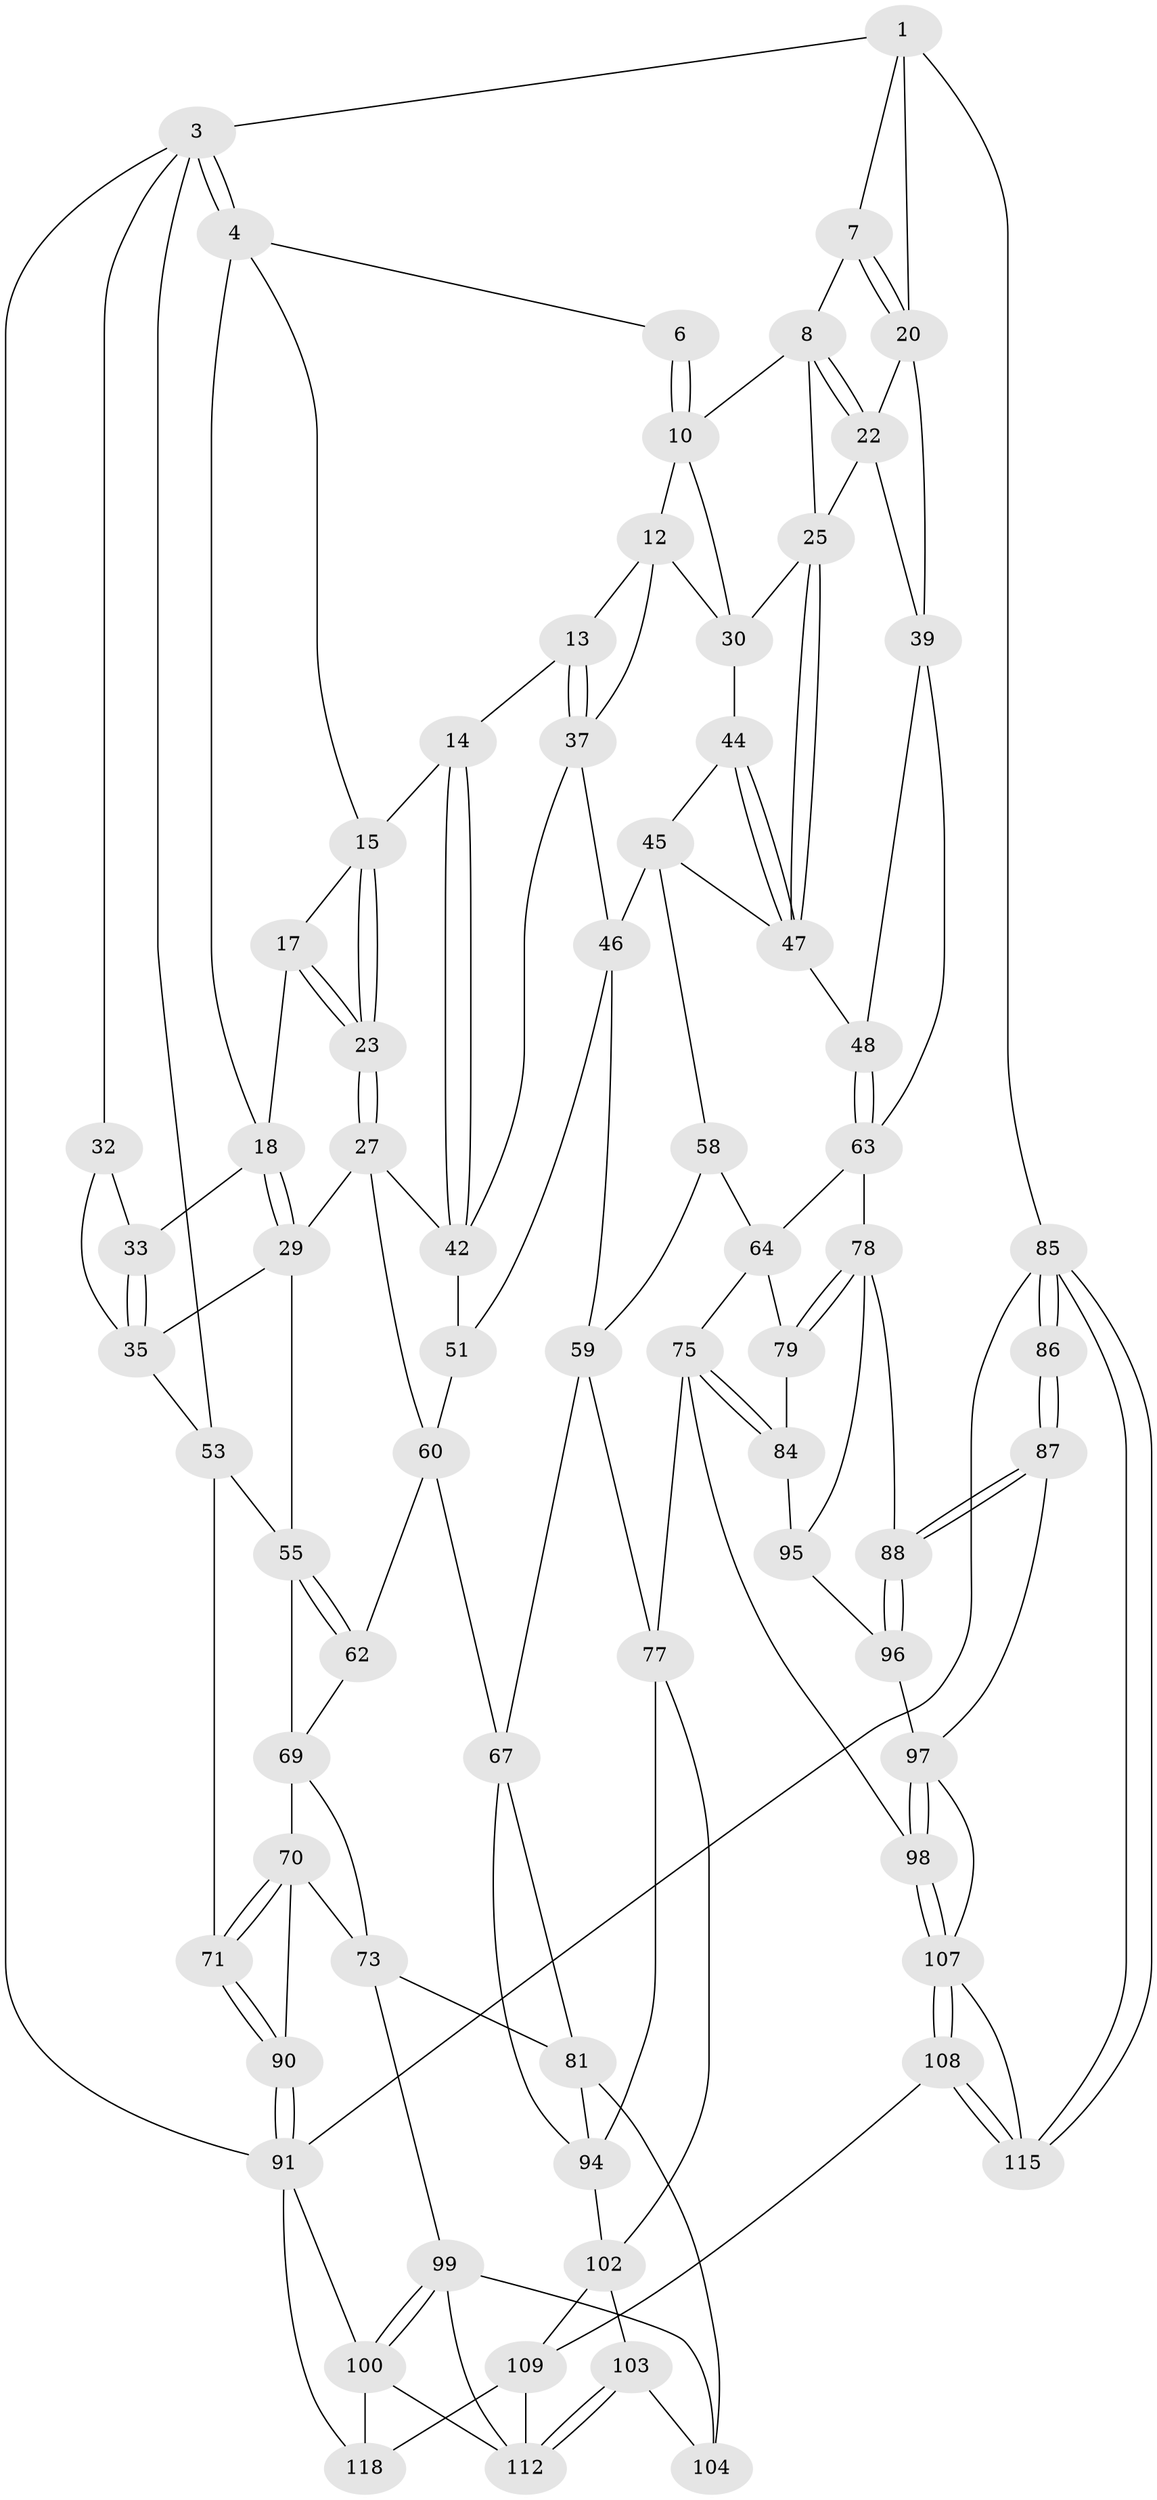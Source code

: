 // original degree distribution, {3: 0.01694915254237288, 6: 0.2457627118644068, 4: 0.2627118644067797, 5: 0.4745762711864407}
// Generated by graph-tools (version 1.1) at 2025/11/02/27/25 16:11:59]
// undirected, 73 vertices, 163 edges
graph export_dot {
graph [start="1"]
  node [color=gray90,style=filled];
  1 [pos="+0.7777536680846431+0",super="+2"];
  3 [pos="+0+0",super="+31"];
  4 [pos="+0.1224114549015399+0",super="+5"];
  6 [pos="+0.6032049905931668+0"];
  7 [pos="+0.8094924626164804+0.04033424943658205"];
  8 [pos="+0.8094070466780552+0.04144259289161247",super="+9"];
  10 [pos="+0.5860379211783348+0.047144641853355665",super="+11"];
  12 [pos="+0.5611266675806201+0.08402160345290326",super="+36"];
  13 [pos="+0.5253040249211778+0.0980572251647918"];
  14 [pos="+0.44874148195153785+0.11514271055005294"];
  15 [pos="+0.37762574820395145+0.1020911333482425",super="+16"];
  17 [pos="+0.23583971011133045+0.11695873531233283"];
  18 [pos="+0.1467449702319726+0.0874853466026155",super="+19"];
  20 [pos="+1+0.0027725508697435284",super="+21"];
  22 [pos="+0.8699369282560078+0.10446867082283978",super="+24"];
  23 [pos="+0.2993356628444778+0.23365456536865092"];
  25 [pos="+0.725878642090124+0.1929867524210651",super="+26"];
  27 [pos="+0.28593866303757104+0.2672979589138688",super="+28"];
  29 [pos="+0.27414562582824253+0.27357981773730405",super="+34"];
  30 [pos="+0.6751339990538388+0.16375957343146186",super="+38"];
  32 [pos="+0+0.2303111552437879"];
  33 [pos="+0.057950070240998325+0.18690544533724263"];
  35 [pos="+0.20451906026434924+0.27603370020935025",super="+52"];
  37 [pos="+0.5156599958072189+0.2492384900974947",super="+41"];
  39 [pos="+1+0.34986168667077816",super="+40"];
  42 [pos="+0.4711708950403429+0.2615503296827167",super="+43"];
  44 [pos="+0.6075235209505274+0.27573219556552836"];
  45 [pos="+0.553605307206542+0.3278906258468026",super="+57"];
  46 [pos="+0.534203338575171+0.3333132210552688",super="+50"];
  47 [pos="+0.7382961840524965+0.30828347274321033",super="+49"];
  48 [pos="+0.7715497086156253+0.3199817111110351"];
  51 [pos="+0.45761940854600275+0.40428099181008564"];
  53 [pos="+0.06982027919496013+0.3803529265171765",super="+54"];
  55 [pos="+0.21132603629385194+0.3851700030577796",super="+56"];
  58 [pos="+0.6518120083648872+0.4706687457382553"];
  59 [pos="+0.5123904411206263+0.4555451013676221",super="+66"];
  60 [pos="+0.3645068637784131+0.41902366671448726",super="+61"];
  62 [pos="+0.2491907076561634+0.4784352429994915"];
  63 [pos="+0.8058927741427077+0.47277950958869475",super="+68"];
  64 [pos="+0.7762081018919049+0.522659356771122",super="+65"];
  67 [pos="+0.3389799450937132+0.5513671171901903",super="+80"];
  69 [pos="+0.08274736817519196+0.44999048803611824",super="+72"];
  70 [pos="+0+0.47163607394494744",super="+74"];
  71 [pos="+0+0.46610002835058434"];
  73 [pos="+0.11786200387899205+0.6106370072658938",super="+83"];
  75 [pos="+0.6613535508941335+0.6791156449980154",super="+76"];
  77 [pos="+0.534640950220836+0.6546583058403311",super="+93"];
  78 [pos="+1+0.5448532421566771",super="+89"];
  79 [pos="+0.8578053453478409+0.5690039596054194"];
  81 [pos="+0.175906368322655+0.645261907211086",super="+82"];
  84 [pos="+0.8341329660095544+0.6520364557042508"];
  85 [pos="+1+1"];
  86 [pos="+1+1"];
  87 [pos="+1+0.7008026326518504",super="+110"];
  88 [pos="+1+0.6815888240667164"];
  90 [pos="+0+0.6823471988098777"];
  91 [pos="+0+0.8069104908194086",super="+92"];
  94 [pos="+0.38739495848630057+0.6841672761034884",super="+101"];
  95 [pos="+0.846307630653409+0.66488324865158"];
  96 [pos="+0.8779906662404643+0.7490113152199989"];
  97 [pos="+0.8707020718380644+0.7554782624623977",super="+111"];
  98 [pos="+0.6644632484344957+0.729859074456756"];
  99 [pos="+0.04715213373222774+0.8062971367384921",super="+105"];
  100 [pos="+0+0.817786529800767",super="+117"];
  102 [pos="+0.2748018786260424+0.7813637957034609",super="+106"];
  103 [pos="+0.18921332958012008+0.7767347579476854"];
  104 [pos="+0.18499512449845218+0.7738278798999891"];
  107 [pos="+0.6435522361557658+0.9176143751513445",super="+114"];
  108 [pos="+0.5887447719097612+1"];
  109 [pos="+0.4305836030802536+1",super="+116"];
  112 [pos="+0.1862312910940368+0.8851554375207333",super="+113"];
  115 [pos="+1+1"];
  118 [pos="+0.22731348544434898+1"];
  1 -- 7;
  1 -- 3;
  1 -- 20;
  1 -- 85;
  3 -- 4;
  3 -- 4;
  3 -- 32;
  3 -- 53;
  3 -- 91;
  4 -- 18;
  4 -- 6;
  4 -- 15;
  6 -- 10;
  6 -- 10;
  7 -- 8;
  7 -- 20;
  7 -- 20;
  8 -- 22;
  8 -- 22;
  8 -- 10;
  8 -- 25;
  10 -- 12;
  10 -- 30;
  12 -- 13;
  12 -- 37;
  12 -- 30;
  13 -- 14;
  13 -- 37;
  13 -- 37;
  14 -- 15;
  14 -- 42;
  14 -- 42;
  15 -- 23;
  15 -- 23;
  15 -- 17;
  17 -- 18;
  17 -- 23;
  17 -- 23;
  18 -- 29;
  18 -- 29;
  18 -- 33;
  20 -- 22;
  20 -- 39;
  22 -- 25;
  22 -- 39;
  23 -- 27;
  23 -- 27;
  25 -- 47;
  25 -- 47;
  25 -- 30;
  27 -- 42;
  27 -- 60;
  27 -- 29;
  29 -- 35;
  29 -- 55;
  30 -- 44;
  32 -- 33;
  32 -- 35;
  33 -- 35;
  33 -- 35;
  35 -- 53;
  37 -- 42;
  37 -- 46;
  39 -- 48;
  39 -- 63;
  42 -- 51;
  44 -- 45;
  44 -- 47;
  44 -- 47;
  45 -- 46;
  45 -- 58;
  45 -- 47;
  46 -- 51;
  46 -- 59;
  47 -- 48;
  48 -- 63;
  48 -- 63;
  51 -- 60;
  53 -- 55;
  53 -- 71;
  55 -- 62;
  55 -- 62;
  55 -- 69;
  58 -- 59;
  58 -- 64;
  59 -- 67;
  59 -- 77;
  60 -- 67;
  60 -- 62;
  62 -- 69;
  63 -- 64;
  63 -- 78;
  64 -- 79;
  64 -- 75;
  67 -- 81;
  67 -- 94;
  69 -- 70;
  69 -- 73;
  70 -- 71;
  70 -- 71;
  70 -- 73;
  70 -- 90;
  71 -- 90;
  71 -- 90;
  73 -- 99;
  73 -- 81;
  75 -- 84;
  75 -- 84;
  75 -- 98;
  75 -- 77;
  77 -- 94;
  77 -- 102;
  78 -- 79;
  78 -- 79;
  78 -- 88;
  78 -- 95;
  79 -- 84;
  81 -- 94;
  81 -- 104;
  84 -- 95;
  85 -- 86;
  85 -- 86;
  85 -- 115;
  85 -- 115;
  85 -- 91;
  86 -- 87 [weight=2];
  86 -- 87;
  87 -- 88;
  87 -- 88;
  87 -- 97;
  88 -- 96;
  88 -- 96;
  90 -- 91;
  90 -- 91;
  91 -- 100;
  91 -- 118;
  94 -- 102;
  95 -- 96;
  96 -- 97;
  97 -- 98;
  97 -- 98;
  97 -- 107;
  98 -- 107;
  98 -- 107;
  99 -- 100;
  99 -- 100;
  99 -- 104;
  99 -- 112;
  100 -- 118;
  100 -- 112;
  102 -- 103;
  102 -- 109;
  103 -- 104;
  103 -- 112;
  103 -- 112;
  107 -- 108;
  107 -- 108;
  107 -- 115;
  108 -- 109;
  108 -- 115;
  108 -- 115;
  109 -- 112;
  109 -- 118;
}
